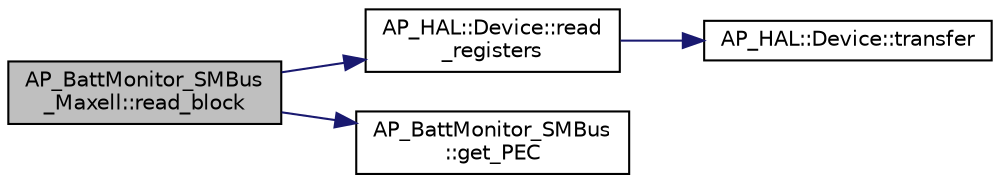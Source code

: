 digraph "AP_BattMonitor_SMBus_Maxell::read_block"
{
 // INTERACTIVE_SVG=YES
  edge [fontname="Helvetica",fontsize="10",labelfontname="Helvetica",labelfontsize="10"];
  node [fontname="Helvetica",fontsize="10",shape=record];
  rankdir="LR";
  Node1 [label="AP_BattMonitor_SMBus\l_Maxell::read_block",height=0.2,width=0.4,color="black", fillcolor="grey75", style="filled", fontcolor="black"];
  Node1 -> Node2 [color="midnightblue",fontsize="10",style="solid",fontname="Helvetica"];
  Node2 [label="AP_HAL::Device::read\l_registers",height=0.2,width=0.4,color="black", fillcolor="white", style="filled",URL="$classAP__HAL_1_1Device.html#a66215f964cfb5c7421effdb88a749550"];
  Node2 -> Node3 [color="midnightblue",fontsize="10",style="solid",fontname="Helvetica"];
  Node3 [label="AP_HAL::Device::transfer",height=0.2,width=0.4,color="black", fillcolor="white", style="filled",URL="$classAP__HAL_1_1Device.html#a2af24b5f93b678af718b65a606e538b0"];
  Node1 -> Node4 [color="midnightblue",fontsize="10",style="solid",fontname="Helvetica"];
  Node4 [label="AP_BattMonitor_SMBus\l::get_PEC",height=0.2,width=0.4,color="black", fillcolor="white", style="filled",URL="$classAP__BattMonitor__SMBus.html#ad88fac9cbc1513d8cf15dfde6047c2eb",tooltip="get_PEC - calculate packet error correction code of buffer "];
}
